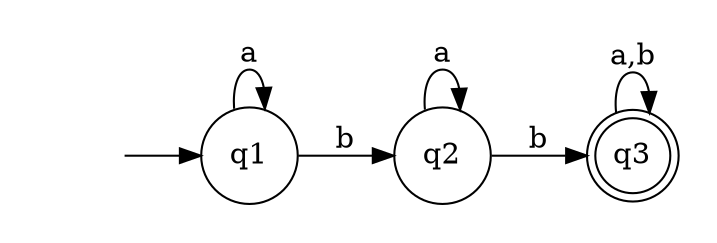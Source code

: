 digraph {
	rankdir=LR;
	margin=0.2;
	size=5;
	node [margin=0.1 shape=circle];
	q3[margin=0 shape=doublecircle];
	" "[color=white width=0];
	" " -> q1;
	q1 -> q2 [label="b"];
	q1 -> q1 [label="a"];
	q2 -> q3 [label="b"];
	q2 -> q2 [label="a"];
	q3 -> q3 [label="a,b"];
}
